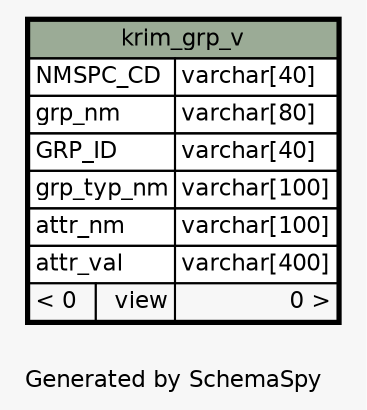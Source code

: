 // dot 2.28.0 on Mac OS X 10.7.2
// SchemaSpy rev 590
digraph "oneDegreeRelationshipsDiagram" {
  graph [
    rankdir="RL"
    bgcolor="#f7f7f7"
    label="\nGenerated by SchemaSpy"
    labeljust="l"
    nodesep="0.18"
    ranksep="0.46"
    fontname="Helvetica"
    fontsize="11"
  ];
  node [
    fontname="Helvetica"
    fontsize="11"
    shape="plaintext"
  ];
  edge [
    arrowsize="0.8"
  ];
  "krim_grp_v" [
    label=<
    <TABLE BORDER="2" CELLBORDER="1" CELLSPACING="0" BGCOLOR="#ffffff">
      <TR><TD COLSPAN="3" BGCOLOR="#9bab96" ALIGN="CENTER">krim_grp_v</TD></TR>
      <TR><TD PORT="NMSPC_CD" COLSPAN="2" ALIGN="LEFT">NMSPC_CD</TD><TD PORT="NMSPC_CD.type" ALIGN="LEFT">varchar[40]</TD></TR>
      <TR><TD PORT="grp_nm" COLSPAN="2" ALIGN="LEFT">grp_nm</TD><TD PORT="grp_nm.type" ALIGN="LEFT">varchar[80]</TD></TR>
      <TR><TD PORT="GRP_ID" COLSPAN="2" ALIGN="LEFT">GRP_ID</TD><TD PORT="GRP_ID.type" ALIGN="LEFT">varchar[40]</TD></TR>
      <TR><TD PORT="grp_typ_nm" COLSPAN="2" ALIGN="LEFT">grp_typ_nm</TD><TD PORT="grp_typ_nm.type" ALIGN="LEFT">varchar[100]</TD></TR>
      <TR><TD PORT="attr_nm" COLSPAN="2" ALIGN="LEFT">attr_nm</TD><TD PORT="attr_nm.type" ALIGN="LEFT">varchar[100]</TD></TR>
      <TR><TD PORT="attr_val" COLSPAN="2" ALIGN="LEFT">attr_val</TD><TD PORT="attr_val.type" ALIGN="LEFT">varchar[400]</TD></TR>
      <TR><TD ALIGN="LEFT" BGCOLOR="#f7f7f7">&lt; 0</TD><TD ALIGN="RIGHT" BGCOLOR="#f7f7f7">view</TD><TD ALIGN="RIGHT" BGCOLOR="#f7f7f7">0 &gt;</TD></TR>
    </TABLE>>
    URL="krim_grp_v.html"
    tooltip="krim_grp_v"
  ];
}
